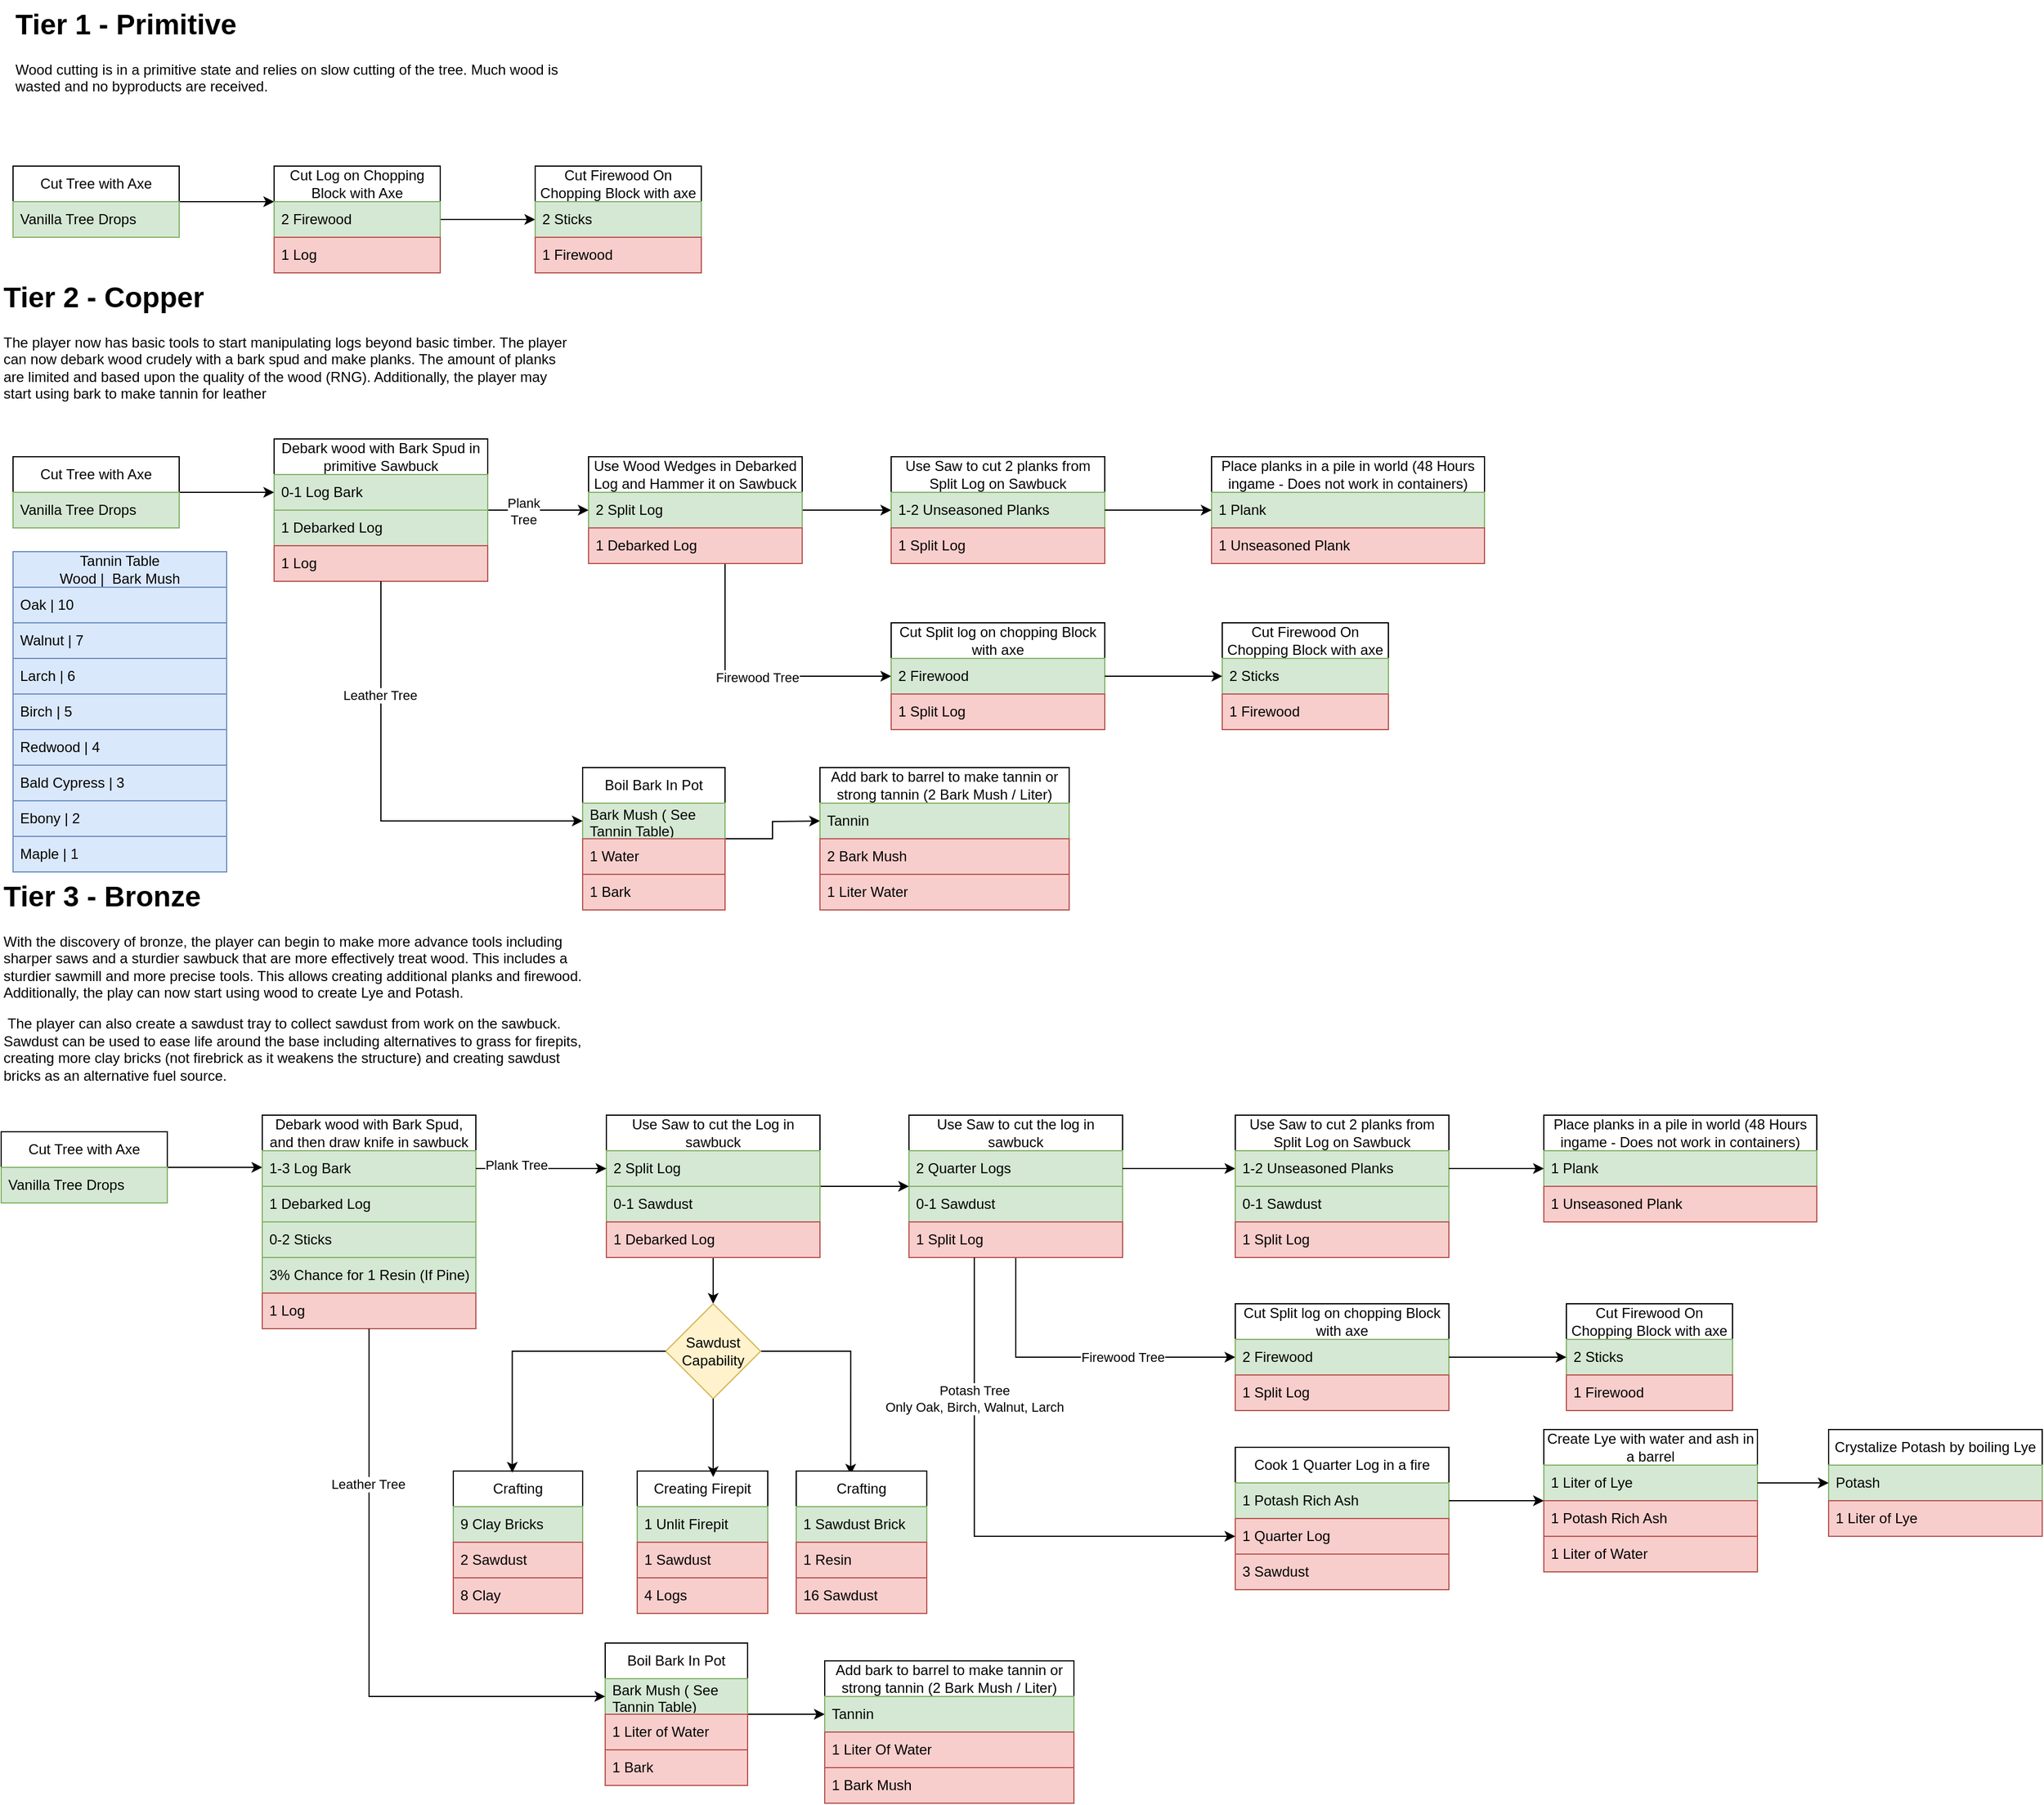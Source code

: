 <mxfile version="26.0.10">
  <diagram id="C5RBs43oDa-KdzZeNtuy" name="Page-1">
    <mxGraphModel dx="2074" dy="1925" grid="1" gridSize="10" guides="1" tooltips="1" connect="1" arrows="1" fold="1" page="1" pageScale="1" pageWidth="1169" pageHeight="827" math="0" shadow="0">
      <root>
        <mxCell id="WIyWlLk6GJQsqaUBKTNV-0" />
        <mxCell id="WIyWlLk6GJQsqaUBKTNV-1" parent="WIyWlLk6GJQsqaUBKTNV-0" />
        <mxCell id="CnZhxhSNQTcuNaKCxrJj-36" value="&lt;h1 style=&quot;margin-top: 0px;&quot;&gt;Tier 1 - Primitive&lt;/h1&gt;&lt;p&gt;Wood cutting is in a primitive state and relies on slow cutting of the tree. Much wood is wasted and no byproducts are received.&amp;nbsp;&lt;/p&gt;" style="text;html=1;whiteSpace=wrap;overflow=hidden;rounded=0;" vertex="1" parent="WIyWlLk6GJQsqaUBKTNV-1">
          <mxGeometry x="10" y="-820" width="480" height="120" as="geometry" />
        </mxCell>
        <mxCell id="CnZhxhSNQTcuNaKCxrJj-50" value="" style="edgeStyle=orthogonalEdgeStyle;rounded=0;orthogonalLoop=1;jettySize=auto;html=1;" edge="1" parent="WIyWlLk6GJQsqaUBKTNV-1" source="CnZhxhSNQTcuNaKCxrJj-43">
          <mxGeometry relative="1" as="geometry">
            <mxPoint x="230" y="-650" as="targetPoint" />
          </mxGeometry>
        </mxCell>
        <mxCell id="CnZhxhSNQTcuNaKCxrJj-43" value="Cut Tree with Axe" style="swimlane;fontStyle=0;childLayout=stackLayout;horizontal=1;startSize=30;horizontalStack=0;resizeParent=1;resizeParentMax=0;resizeLast=0;collapsible=1;marginBottom=0;whiteSpace=wrap;html=1;" vertex="1" parent="WIyWlLk6GJQsqaUBKTNV-1">
          <mxGeometry x="10" y="-680" width="140" height="60" as="geometry" />
        </mxCell>
        <mxCell id="CnZhxhSNQTcuNaKCxrJj-44" value="Vanilla Tree Drops" style="text;strokeColor=#82b366;fillColor=#d5e8d4;align=left;verticalAlign=middle;spacingLeft=4;spacingRight=4;overflow=hidden;points=[[0,0.5],[1,0.5]];portConstraint=eastwest;rotatable=0;whiteSpace=wrap;html=1;" vertex="1" parent="CnZhxhSNQTcuNaKCxrJj-43">
          <mxGeometry y="30" width="140" height="30" as="geometry" />
        </mxCell>
        <mxCell id="CnZhxhSNQTcuNaKCxrJj-61" value="" style="edgeStyle=orthogonalEdgeStyle;rounded=0;orthogonalLoop=1;jettySize=auto;html=1;" edge="1" parent="WIyWlLk6GJQsqaUBKTNV-1" source="CnZhxhSNQTcuNaKCxrJj-53" target="CnZhxhSNQTcuNaKCxrJj-58">
          <mxGeometry relative="1" as="geometry" />
        </mxCell>
        <mxCell id="CnZhxhSNQTcuNaKCxrJj-53" value="Cut Log on Chopping Block with Axe" style="swimlane;fontStyle=0;childLayout=stackLayout;horizontal=1;startSize=30;horizontalStack=0;resizeParent=1;resizeParentMax=0;resizeLast=0;collapsible=1;marginBottom=0;whiteSpace=wrap;html=1;" vertex="1" parent="WIyWlLk6GJQsqaUBKTNV-1">
          <mxGeometry x="230" y="-680" width="140" height="90" as="geometry" />
        </mxCell>
        <mxCell id="CnZhxhSNQTcuNaKCxrJj-54" value="2 Firewood" style="text;strokeColor=#82b366;fillColor=#d5e8d4;align=left;verticalAlign=middle;spacingLeft=4;spacingRight=4;overflow=hidden;points=[[0,0.5],[1,0.5]];portConstraint=eastwest;rotatable=0;whiteSpace=wrap;html=1;" vertex="1" parent="CnZhxhSNQTcuNaKCxrJj-53">
          <mxGeometry y="30" width="140" height="30" as="geometry" />
        </mxCell>
        <mxCell id="CnZhxhSNQTcuNaKCxrJj-55" value="1 Log" style="text;strokeColor=#b85450;fillColor=#f8cecc;align=left;verticalAlign=middle;spacingLeft=4;spacingRight=4;overflow=hidden;points=[[0,0.5],[1,0.5]];portConstraint=eastwest;rotatable=0;whiteSpace=wrap;html=1;" vertex="1" parent="CnZhxhSNQTcuNaKCxrJj-53">
          <mxGeometry y="60" width="140" height="30" as="geometry" />
        </mxCell>
        <mxCell id="CnZhxhSNQTcuNaKCxrJj-58" value="Cut Firewood On Chopping Block with axe" style="swimlane;fontStyle=0;childLayout=stackLayout;horizontal=1;startSize=30;horizontalStack=0;resizeParent=1;resizeParentMax=0;resizeLast=0;collapsible=1;marginBottom=0;whiteSpace=wrap;html=1;" vertex="1" parent="WIyWlLk6GJQsqaUBKTNV-1">
          <mxGeometry x="450" y="-680" width="140" height="90" as="geometry" />
        </mxCell>
        <mxCell id="CnZhxhSNQTcuNaKCxrJj-59" value="2 Sticks" style="text;strokeColor=#82b366;fillColor=#d5e8d4;align=left;verticalAlign=middle;spacingLeft=4;spacingRight=4;overflow=hidden;points=[[0,0.5],[1,0.5]];portConstraint=eastwest;rotatable=0;whiteSpace=wrap;html=1;" vertex="1" parent="CnZhxhSNQTcuNaKCxrJj-58">
          <mxGeometry y="30" width="140" height="30" as="geometry" />
        </mxCell>
        <mxCell id="CnZhxhSNQTcuNaKCxrJj-60" value="1 Firewood" style="text;strokeColor=#b85450;fillColor=#f8cecc;align=left;verticalAlign=middle;spacingLeft=4;spacingRight=4;overflow=hidden;points=[[0,0.5],[1,0.5]];portConstraint=eastwest;rotatable=0;whiteSpace=wrap;html=1;" vertex="1" parent="CnZhxhSNQTcuNaKCxrJj-58">
          <mxGeometry y="60" width="140" height="30" as="geometry" />
        </mxCell>
        <mxCell id="CnZhxhSNQTcuNaKCxrJj-72" value="&lt;h1 style=&quot;margin-top: 0px;&quot;&gt;Tier 2 - Copper&lt;/h1&gt;&lt;p&gt;The player now has basic tools to start manipulating logs beyond basic timber. The player can now debark wood crudely with a bark spud and make planks. The amount of planks are limited and based upon the quality of the wood (RNG). Additionally, the player may start using bark to make tannin for leather&lt;/p&gt;" style="text;html=1;whiteSpace=wrap;overflow=hidden;rounded=0;" vertex="1" parent="WIyWlLk6GJQsqaUBKTNV-1">
          <mxGeometry y="-590" width="480" height="120" as="geometry" />
        </mxCell>
        <mxCell id="CnZhxhSNQTcuNaKCxrJj-79" value="" style="edgeStyle=orthogonalEdgeStyle;rounded=0;orthogonalLoop=1;jettySize=auto;html=1;" edge="1" parent="WIyWlLk6GJQsqaUBKTNV-1" source="CnZhxhSNQTcuNaKCxrJj-80">
          <mxGeometry relative="1" as="geometry">
            <mxPoint x="230" y="-405" as="targetPoint" />
          </mxGeometry>
        </mxCell>
        <mxCell id="CnZhxhSNQTcuNaKCxrJj-80" value="Cut Tree with Axe" style="swimlane;fontStyle=0;childLayout=stackLayout;horizontal=1;startSize=30;horizontalStack=0;resizeParent=1;resizeParentMax=0;resizeLast=0;collapsible=1;marginBottom=0;whiteSpace=wrap;html=1;" vertex="1" parent="WIyWlLk6GJQsqaUBKTNV-1">
          <mxGeometry x="10" y="-435" width="140" height="60" as="geometry" />
        </mxCell>
        <mxCell id="CnZhxhSNQTcuNaKCxrJj-81" value="Vanilla Tree Drops" style="text;strokeColor=#82b366;fillColor=#d5e8d4;align=left;verticalAlign=middle;spacingLeft=4;spacingRight=4;overflow=hidden;points=[[0,0.5],[1,0.5]];portConstraint=eastwest;rotatable=0;whiteSpace=wrap;html=1;" vertex="1" parent="CnZhxhSNQTcuNaKCxrJj-80">
          <mxGeometry y="30" width="140" height="30" as="geometry" />
        </mxCell>
        <mxCell id="CnZhxhSNQTcuNaKCxrJj-100" value="" style="edgeStyle=orthogonalEdgeStyle;rounded=0;orthogonalLoop=1;jettySize=auto;html=1;" edge="1" parent="WIyWlLk6GJQsqaUBKTNV-1" source="CnZhxhSNQTcuNaKCxrJj-89" target="CnZhxhSNQTcuNaKCxrJj-96">
          <mxGeometry relative="1" as="geometry" />
        </mxCell>
        <mxCell id="CnZhxhSNQTcuNaKCxrJj-129" value="Plank&lt;div&gt;Tree&lt;/div&gt;" style="edgeLabel;html=1;align=center;verticalAlign=middle;resizable=0;points=[];" vertex="1" connectable="0" parent="CnZhxhSNQTcuNaKCxrJj-100">
          <mxGeometry x="-0.3" y="-1" relative="1" as="geometry">
            <mxPoint as="offset" />
          </mxGeometry>
        </mxCell>
        <mxCell id="CnZhxhSNQTcuNaKCxrJj-89" value="Debark wood with Bark Spud in primitive Sawbuck" style="swimlane;fontStyle=0;childLayout=stackLayout;horizontal=1;startSize=30;horizontalStack=0;resizeParent=1;resizeParentMax=0;resizeLast=0;collapsible=1;marginBottom=0;whiteSpace=wrap;html=1;" vertex="1" parent="WIyWlLk6GJQsqaUBKTNV-1">
          <mxGeometry x="230" y="-450" width="180" height="120" as="geometry" />
        </mxCell>
        <mxCell id="CnZhxhSNQTcuNaKCxrJj-94" value="0-1 Log Bark" style="text;strokeColor=#82b366;fillColor=#d5e8d4;align=left;verticalAlign=middle;spacingLeft=4;spacingRight=4;overflow=hidden;points=[[0,0.5],[1,0.5]];portConstraint=eastwest;rotatable=0;whiteSpace=wrap;html=1;" vertex="1" parent="CnZhxhSNQTcuNaKCxrJj-89">
          <mxGeometry y="30" width="180" height="30" as="geometry" />
        </mxCell>
        <mxCell id="CnZhxhSNQTcuNaKCxrJj-91" value="1 Debarked Log" style="text;strokeColor=#82b366;fillColor=#d5e8d4;align=left;verticalAlign=middle;spacingLeft=4;spacingRight=4;overflow=hidden;points=[[0,0.5],[1,0.5]];portConstraint=eastwest;rotatable=0;whiteSpace=wrap;html=1;" vertex="1" parent="CnZhxhSNQTcuNaKCxrJj-89">
          <mxGeometry y="60" width="180" height="30" as="geometry" />
        </mxCell>
        <mxCell id="CnZhxhSNQTcuNaKCxrJj-92" value="1 Log" style="text;strokeColor=#b85450;fillColor=#f8cecc;align=left;verticalAlign=middle;spacingLeft=4;spacingRight=4;overflow=hidden;points=[[0,0.5],[1,0.5]];portConstraint=eastwest;rotatable=0;whiteSpace=wrap;html=1;" vertex="1" parent="CnZhxhSNQTcuNaKCxrJj-89">
          <mxGeometry y="90" width="180" height="30" as="geometry" />
        </mxCell>
        <mxCell id="CnZhxhSNQTcuNaKCxrJj-141" value="" style="edgeStyle=orthogonalEdgeStyle;rounded=0;orthogonalLoop=1;jettySize=auto;html=1;" edge="1" parent="WIyWlLk6GJQsqaUBKTNV-1" source="CnZhxhSNQTcuNaKCxrJj-96" target="CnZhxhSNQTcuNaKCxrJj-138">
          <mxGeometry relative="1" as="geometry" />
        </mxCell>
        <mxCell id="CnZhxhSNQTcuNaKCxrJj-148" value="" style="edgeStyle=orthogonalEdgeStyle;rounded=0;orthogonalLoop=1;jettySize=auto;html=1;" edge="1" parent="WIyWlLk6GJQsqaUBKTNV-1" source="CnZhxhSNQTcuNaKCxrJj-96" target="CnZhxhSNQTcuNaKCxrJj-145">
          <mxGeometry relative="1" as="geometry">
            <Array as="points">
              <mxPoint x="610" y="-250" />
            </Array>
          </mxGeometry>
        </mxCell>
        <mxCell id="CnZhxhSNQTcuNaKCxrJj-220" value="Firewood Tree" style="edgeLabel;html=1;align=center;verticalAlign=middle;resizable=0;points=[];" vertex="1" connectable="0" parent="CnZhxhSNQTcuNaKCxrJj-148">
          <mxGeometry x="0.038" y="-1" relative="1" as="geometry">
            <mxPoint as="offset" />
          </mxGeometry>
        </mxCell>
        <mxCell id="CnZhxhSNQTcuNaKCxrJj-96" value="Use Wood Wedges in Debarked Log and Hammer it on Sawbuck" style="swimlane;fontStyle=0;childLayout=stackLayout;horizontal=1;startSize=30;horizontalStack=0;resizeParent=1;resizeParentMax=0;resizeLast=0;collapsible=1;marginBottom=0;whiteSpace=wrap;html=1;" vertex="1" parent="WIyWlLk6GJQsqaUBKTNV-1">
          <mxGeometry x="495" y="-435" width="180" height="90" as="geometry" />
        </mxCell>
        <mxCell id="CnZhxhSNQTcuNaKCxrJj-97" value="2 Split Log" style="text;strokeColor=#82b366;fillColor=#d5e8d4;align=left;verticalAlign=middle;spacingLeft=4;spacingRight=4;overflow=hidden;points=[[0,0.5],[1,0.5]];portConstraint=eastwest;rotatable=0;whiteSpace=wrap;html=1;" vertex="1" parent="CnZhxhSNQTcuNaKCxrJj-96">
          <mxGeometry y="30" width="180" height="30" as="geometry" />
        </mxCell>
        <mxCell id="CnZhxhSNQTcuNaKCxrJj-99" value="1 Debarked Log" style="text;strokeColor=#b85450;fillColor=#f8cecc;align=left;verticalAlign=middle;spacingLeft=4;spacingRight=4;overflow=hidden;points=[[0,0.5],[1,0.5]];portConstraint=eastwest;rotatable=0;whiteSpace=wrap;html=1;" vertex="1" parent="CnZhxhSNQTcuNaKCxrJj-96">
          <mxGeometry y="60" width="180" height="30" as="geometry" />
        </mxCell>
        <mxCell id="CnZhxhSNQTcuNaKCxrJj-124" value="" style="edgeStyle=orthogonalEdgeStyle;rounded=0;orthogonalLoop=1;jettySize=auto;html=1;" edge="1" parent="WIyWlLk6GJQsqaUBKTNV-1" source="CnZhxhSNQTcuNaKCxrJj-101">
          <mxGeometry relative="1" as="geometry">
            <mxPoint x="690" y="-128" as="targetPoint" />
          </mxGeometry>
        </mxCell>
        <mxCell id="CnZhxhSNQTcuNaKCxrJj-101" value="Boil Bark In Pot" style="swimlane;fontStyle=0;childLayout=stackLayout;horizontal=1;startSize=30;horizontalStack=0;resizeParent=1;resizeParentMax=0;resizeLast=0;collapsible=1;marginBottom=0;whiteSpace=wrap;html=1;" vertex="1" parent="WIyWlLk6GJQsqaUBKTNV-1">
          <mxGeometry x="490" y="-173" width="120" height="120" as="geometry" />
        </mxCell>
        <mxCell id="CnZhxhSNQTcuNaKCxrJj-102" value="Bark Mush ( See Tannin Table)" style="text;strokeColor=#82b366;fillColor=#d5e8d4;align=left;verticalAlign=middle;spacingLeft=4;spacingRight=4;overflow=hidden;points=[[0,0.5],[1,0.5]];portConstraint=eastwest;rotatable=0;whiteSpace=wrap;html=1;" vertex="1" parent="CnZhxhSNQTcuNaKCxrJj-101">
          <mxGeometry y="30" width="120" height="30" as="geometry" />
        </mxCell>
        <mxCell id="CnZhxhSNQTcuNaKCxrJj-283" value="1 Water" style="text;strokeColor=#b85450;fillColor=#f8cecc;align=left;verticalAlign=middle;spacingLeft=4;spacingRight=4;overflow=hidden;points=[[0,0.5],[1,0.5]];portConstraint=eastwest;rotatable=0;whiteSpace=wrap;html=1;" vertex="1" parent="CnZhxhSNQTcuNaKCxrJj-101">
          <mxGeometry y="60" width="120" height="30" as="geometry" />
        </mxCell>
        <mxCell id="CnZhxhSNQTcuNaKCxrJj-104" value="1 Bark" style="text;strokeColor=#b85450;fillColor=#f8cecc;align=left;verticalAlign=middle;spacingLeft=4;spacingRight=4;overflow=hidden;points=[[0,0.5],[1,0.5]];portConstraint=eastwest;rotatable=0;whiteSpace=wrap;html=1;" vertex="1" parent="CnZhxhSNQTcuNaKCxrJj-101">
          <mxGeometry y="90" width="120" height="30" as="geometry" />
        </mxCell>
        <mxCell id="CnZhxhSNQTcuNaKCxrJj-110" value="Tannin Table&lt;div&gt;Wood |&amp;nbsp; Bark Mush&lt;/div&gt;" style="swimlane;fontStyle=0;childLayout=stackLayout;horizontal=1;startSize=30;horizontalStack=0;resizeParent=1;resizeParentMax=0;resizeLast=0;collapsible=1;marginBottom=0;whiteSpace=wrap;html=1;fillColor=#dae8fc;strokeColor=#6c8ebf;" vertex="1" parent="WIyWlLk6GJQsqaUBKTNV-1">
          <mxGeometry x="10" y="-355" width="180" height="270" as="geometry" />
        </mxCell>
        <mxCell id="CnZhxhSNQTcuNaKCxrJj-112" value="Oak | 10" style="text;strokeColor=#6c8ebf;fillColor=#dae8fc;align=left;verticalAlign=middle;spacingLeft=4;spacingRight=4;overflow=hidden;points=[[0,0.5],[1,0.5]];portConstraint=eastwest;rotatable=0;whiteSpace=wrap;html=1;" vertex="1" parent="CnZhxhSNQTcuNaKCxrJj-110">
          <mxGeometry y="30" width="180" height="30" as="geometry" />
        </mxCell>
        <mxCell id="CnZhxhSNQTcuNaKCxrJj-114" value="Walnut | 7" style="text;strokeColor=#6c8ebf;fillColor=#dae8fc;align=left;verticalAlign=middle;spacingLeft=4;spacingRight=4;overflow=hidden;points=[[0,0.5],[1,0.5]];portConstraint=eastwest;rotatable=0;whiteSpace=wrap;html=1;" vertex="1" parent="CnZhxhSNQTcuNaKCxrJj-110">
          <mxGeometry y="60" width="180" height="30" as="geometry" />
        </mxCell>
        <mxCell id="CnZhxhSNQTcuNaKCxrJj-121" value="Larch | 6" style="text;strokeColor=#6c8ebf;fillColor=#dae8fc;align=left;verticalAlign=middle;spacingLeft=4;spacingRight=4;overflow=hidden;points=[[0,0.5],[1,0.5]];portConstraint=eastwest;rotatable=0;whiteSpace=wrap;html=1;" vertex="1" parent="CnZhxhSNQTcuNaKCxrJj-110">
          <mxGeometry y="90" width="180" height="30" as="geometry" />
        </mxCell>
        <mxCell id="CnZhxhSNQTcuNaKCxrJj-120" value="Birch | 5" style="text;strokeColor=#6c8ebf;fillColor=#dae8fc;align=left;verticalAlign=middle;spacingLeft=4;spacingRight=4;overflow=hidden;points=[[0,0.5],[1,0.5]];portConstraint=eastwest;rotatable=0;whiteSpace=wrap;html=1;" vertex="1" parent="CnZhxhSNQTcuNaKCxrJj-110">
          <mxGeometry y="120" width="180" height="30" as="geometry" />
        </mxCell>
        <mxCell id="CnZhxhSNQTcuNaKCxrJj-119" value="Redwood | 4" style="text;strokeColor=#6c8ebf;fillColor=#dae8fc;align=left;verticalAlign=middle;spacingLeft=4;spacingRight=4;overflow=hidden;points=[[0,0.5],[1,0.5]];portConstraint=eastwest;rotatable=0;whiteSpace=wrap;html=1;" vertex="1" parent="CnZhxhSNQTcuNaKCxrJj-110">
          <mxGeometry y="150" width="180" height="30" as="geometry" />
        </mxCell>
        <mxCell id="CnZhxhSNQTcuNaKCxrJj-118" value="Bald Cypress | 3" style="text;strokeColor=#6c8ebf;fillColor=#dae8fc;align=left;verticalAlign=middle;spacingLeft=4;spacingRight=4;overflow=hidden;points=[[0,0.5],[1,0.5]];portConstraint=eastwest;rotatable=0;whiteSpace=wrap;html=1;" vertex="1" parent="CnZhxhSNQTcuNaKCxrJj-110">
          <mxGeometry y="180" width="180" height="30" as="geometry" />
        </mxCell>
        <mxCell id="CnZhxhSNQTcuNaKCxrJj-117" value="Ebony | 2" style="text;strokeColor=#6c8ebf;fillColor=#dae8fc;align=left;verticalAlign=middle;spacingLeft=4;spacingRight=4;overflow=hidden;points=[[0,0.5],[1,0.5]];portConstraint=eastwest;rotatable=0;whiteSpace=wrap;html=1;" vertex="1" parent="CnZhxhSNQTcuNaKCxrJj-110">
          <mxGeometry y="210" width="180" height="30" as="geometry" />
        </mxCell>
        <mxCell id="CnZhxhSNQTcuNaKCxrJj-116" value="Maple | 1" style="text;strokeColor=#6c8ebf;fillColor=#dae8fc;align=left;verticalAlign=middle;spacingLeft=4;spacingRight=4;overflow=hidden;points=[[0,0.5],[1,0.5]];portConstraint=eastwest;rotatable=0;whiteSpace=wrap;html=1;" vertex="1" parent="CnZhxhSNQTcuNaKCxrJj-110">
          <mxGeometry y="240" width="180" height="30" as="geometry" />
        </mxCell>
        <mxCell id="CnZhxhSNQTcuNaKCxrJj-122" value="" style="endArrow=classic;html=1;rounded=0;exitX=0.5;exitY=1;exitDx=0;exitDy=0;entryX=0;entryY=0.5;entryDx=0;entryDy=0;" edge="1" parent="WIyWlLk6GJQsqaUBKTNV-1" source="CnZhxhSNQTcuNaKCxrJj-89" target="CnZhxhSNQTcuNaKCxrJj-102">
          <mxGeometry width="50" height="50" relative="1" as="geometry">
            <mxPoint x="310" y="-185" as="sourcePoint" />
            <mxPoint x="360" y="-235" as="targetPoint" />
            <Array as="points">
              <mxPoint x="320" y="-128" />
            </Array>
          </mxGeometry>
        </mxCell>
        <mxCell id="CnZhxhSNQTcuNaKCxrJj-128" value="Leather Tree" style="edgeLabel;html=1;align=center;verticalAlign=middle;resizable=0;points=[];" vertex="1" connectable="0" parent="CnZhxhSNQTcuNaKCxrJj-122">
          <mxGeometry x="-0.486" y="-1" relative="1" as="geometry">
            <mxPoint as="offset" />
          </mxGeometry>
        </mxCell>
        <mxCell id="CnZhxhSNQTcuNaKCxrJj-125" value="Add bark to barrel to make tannin or strong tannin (2 Bark Mush / Liter)" style="swimlane;fontStyle=0;childLayout=stackLayout;horizontal=1;startSize=30;horizontalStack=0;resizeParent=1;resizeParentMax=0;resizeLast=0;collapsible=1;marginBottom=0;whiteSpace=wrap;html=1;" vertex="1" parent="WIyWlLk6GJQsqaUBKTNV-1">
          <mxGeometry x="690" y="-173" width="210" height="120" as="geometry" />
        </mxCell>
        <mxCell id="CnZhxhSNQTcuNaKCxrJj-126" value="Tannin" style="text;strokeColor=#82b366;fillColor=#d5e8d4;align=left;verticalAlign=middle;spacingLeft=4;spacingRight=4;overflow=hidden;points=[[0,0.5],[1,0.5]];portConstraint=eastwest;rotatable=0;whiteSpace=wrap;html=1;" vertex="1" parent="CnZhxhSNQTcuNaKCxrJj-125">
          <mxGeometry y="30" width="210" height="30" as="geometry" />
        </mxCell>
        <mxCell id="CnZhxhSNQTcuNaKCxrJj-127" value="2 Bark Mush" style="text;strokeColor=#b85450;fillColor=#f8cecc;align=left;verticalAlign=middle;spacingLeft=4;spacingRight=4;overflow=hidden;points=[[0,0.5],[1,0.5]];portConstraint=eastwest;rotatable=0;whiteSpace=wrap;html=1;" vertex="1" parent="CnZhxhSNQTcuNaKCxrJj-125">
          <mxGeometry y="60" width="210" height="30" as="geometry" />
        </mxCell>
        <mxCell id="CnZhxhSNQTcuNaKCxrJj-282" value="1 Liter Water" style="text;strokeColor=#b85450;fillColor=#f8cecc;align=left;verticalAlign=middle;spacingLeft=4;spacingRight=4;overflow=hidden;points=[[0,0.5],[1,0.5]];portConstraint=eastwest;rotatable=0;whiteSpace=wrap;html=1;" vertex="1" parent="CnZhxhSNQTcuNaKCxrJj-125">
          <mxGeometry y="90" width="210" height="30" as="geometry" />
        </mxCell>
        <mxCell id="CnZhxhSNQTcuNaKCxrJj-138" value="Use Saw to cut 2 planks from Split Log on Sawbuck" style="swimlane;fontStyle=0;childLayout=stackLayout;horizontal=1;startSize=30;horizontalStack=0;resizeParent=1;resizeParentMax=0;resizeLast=0;collapsible=1;marginBottom=0;whiteSpace=wrap;html=1;" vertex="1" parent="WIyWlLk6GJQsqaUBKTNV-1">
          <mxGeometry x="750" y="-435" width="180" height="90" as="geometry" />
        </mxCell>
        <mxCell id="CnZhxhSNQTcuNaKCxrJj-139" value="&lt;div&gt;&lt;span style=&quot;background-color: transparent; color: light-dark(rgb(0, 0, 0), rgb(255, 255, 255));&quot;&gt;1-2 Unseasoned Planks&lt;/span&gt;&lt;/div&gt;" style="text;strokeColor=#82b366;fillColor=#d5e8d4;align=left;verticalAlign=middle;spacingLeft=4;spacingRight=4;overflow=hidden;points=[[0,0.5],[1,0.5]];portConstraint=eastwest;rotatable=0;whiteSpace=wrap;html=1;" vertex="1" parent="CnZhxhSNQTcuNaKCxrJj-138">
          <mxGeometry y="30" width="180" height="30" as="geometry" />
        </mxCell>
        <mxCell id="CnZhxhSNQTcuNaKCxrJj-140" value="1 Split Log" style="text;strokeColor=#b85450;fillColor=#f8cecc;align=left;verticalAlign=middle;spacingLeft=4;spacingRight=4;overflow=hidden;points=[[0,0.5],[1,0.5]];portConstraint=eastwest;rotatable=0;whiteSpace=wrap;html=1;" vertex="1" parent="CnZhxhSNQTcuNaKCxrJj-138">
          <mxGeometry y="60" width="180" height="30" as="geometry" />
        </mxCell>
        <mxCell id="CnZhxhSNQTcuNaKCxrJj-145" value="Cut Split log on chopping Block with axe" style="swimlane;fontStyle=0;childLayout=stackLayout;horizontal=1;startSize=30;horizontalStack=0;resizeParent=1;resizeParentMax=0;resizeLast=0;collapsible=1;marginBottom=0;whiteSpace=wrap;html=1;" vertex="1" parent="WIyWlLk6GJQsqaUBKTNV-1">
          <mxGeometry x="750" y="-295" width="180" height="90" as="geometry" />
        </mxCell>
        <mxCell id="CnZhxhSNQTcuNaKCxrJj-146" value="2 Firewood" style="text;strokeColor=#82b366;fillColor=#d5e8d4;align=left;verticalAlign=middle;spacingLeft=4;spacingRight=4;overflow=hidden;points=[[0,0.5],[1,0.5]];portConstraint=eastwest;rotatable=0;whiteSpace=wrap;html=1;" vertex="1" parent="CnZhxhSNQTcuNaKCxrJj-145">
          <mxGeometry y="30" width="180" height="30" as="geometry" />
        </mxCell>
        <mxCell id="CnZhxhSNQTcuNaKCxrJj-147" value="1 Split Log" style="text;strokeColor=#b85450;fillColor=#f8cecc;align=left;verticalAlign=middle;spacingLeft=4;spacingRight=4;overflow=hidden;points=[[0,0.5],[1,0.5]];portConstraint=eastwest;rotatable=0;whiteSpace=wrap;html=1;" vertex="1" parent="CnZhxhSNQTcuNaKCxrJj-145">
          <mxGeometry y="60" width="180" height="30" as="geometry" />
        </mxCell>
        <mxCell id="CnZhxhSNQTcuNaKCxrJj-149" value="&lt;h1 style=&quot;margin-top: 0px;&quot;&gt;Tier 3 - Bronze&lt;/h1&gt;&lt;p&gt;With the discovery of bronze, the player can begin to make more advance tools including sharper saws and a sturdier sawbuck that are more effectively treat wood. This includes a sturdier sawmill and more precise tools. This allows creating additional planks and firewood. Additionally, the play can now start using wood to create Lye and Potash.&lt;/p&gt;&lt;p&gt;&amp;nbsp;The player can also create a sawdust tray to collect sawdust from work on the sawbuck. Sawdust can be used to ease life around the base including alternatives to grass for firepits, creating more clay bricks (not firebrick as it weakens the structure) and creating sawdust bricks as an alternative fuel source.&amp;nbsp;&lt;/p&gt;" style="text;html=1;whiteSpace=wrap;overflow=hidden;rounded=0;" vertex="1" parent="WIyWlLk6GJQsqaUBKTNV-1">
          <mxGeometry y="-85" width="500" height="185" as="geometry" />
        </mxCell>
        <mxCell id="CnZhxhSNQTcuNaKCxrJj-150" value="Place planks in a pile in world (48 Hours ingame - Does not work in containers)" style="swimlane;fontStyle=0;childLayout=stackLayout;horizontal=1;startSize=30;horizontalStack=0;resizeParent=1;resizeParentMax=0;resizeLast=0;collapsible=1;marginBottom=0;whiteSpace=wrap;html=1;" vertex="1" parent="WIyWlLk6GJQsqaUBKTNV-1">
          <mxGeometry x="1020" y="-435" width="230" height="90" as="geometry" />
        </mxCell>
        <mxCell id="CnZhxhSNQTcuNaKCxrJj-151" value="1 Plank" style="text;strokeColor=#82b366;fillColor=#d5e8d4;align=left;verticalAlign=middle;spacingLeft=4;spacingRight=4;overflow=hidden;points=[[0,0.5],[1,0.5]];portConstraint=eastwest;rotatable=0;whiteSpace=wrap;html=1;" vertex="1" parent="CnZhxhSNQTcuNaKCxrJj-150">
          <mxGeometry y="30" width="230" height="30" as="geometry" />
        </mxCell>
        <mxCell id="CnZhxhSNQTcuNaKCxrJj-152" value="1 Unseasoned Plank" style="text;strokeColor=#b85450;fillColor=#f8cecc;align=left;verticalAlign=middle;spacingLeft=4;spacingRight=4;overflow=hidden;points=[[0,0.5],[1,0.5]];portConstraint=eastwest;rotatable=0;whiteSpace=wrap;html=1;" vertex="1" parent="CnZhxhSNQTcuNaKCxrJj-150">
          <mxGeometry y="60" width="230" height="30" as="geometry" />
        </mxCell>
        <mxCell id="CnZhxhSNQTcuNaKCxrJj-154" value="" style="edgeStyle=orthogonalEdgeStyle;rounded=0;orthogonalLoop=1;jettySize=auto;html=1;entryX=0;entryY=0.5;entryDx=0;entryDy=0;" edge="1" parent="WIyWlLk6GJQsqaUBKTNV-1" source="CnZhxhSNQTcuNaKCxrJj-139" target="CnZhxhSNQTcuNaKCxrJj-151">
          <mxGeometry relative="1" as="geometry" />
        </mxCell>
        <mxCell id="CnZhxhSNQTcuNaKCxrJj-156" value="" style="edgeStyle=orthogonalEdgeStyle;rounded=0;orthogonalLoop=1;jettySize=auto;html=1;" edge="1" parent="WIyWlLk6GJQsqaUBKTNV-1" source="CnZhxhSNQTcuNaKCxrJj-157">
          <mxGeometry relative="1" as="geometry">
            <mxPoint x="220" y="164" as="targetPoint" />
          </mxGeometry>
        </mxCell>
        <mxCell id="CnZhxhSNQTcuNaKCxrJj-157" value="Cut Tree with Axe" style="swimlane;fontStyle=0;childLayout=stackLayout;horizontal=1;startSize=30;horizontalStack=0;resizeParent=1;resizeParentMax=0;resizeLast=0;collapsible=1;marginBottom=0;whiteSpace=wrap;html=1;" vertex="1" parent="WIyWlLk6GJQsqaUBKTNV-1">
          <mxGeometry y="134" width="140" height="60" as="geometry" />
        </mxCell>
        <mxCell id="CnZhxhSNQTcuNaKCxrJj-158" value="Vanilla Tree Drops" style="text;strokeColor=#82b366;fillColor=#d5e8d4;align=left;verticalAlign=middle;spacingLeft=4;spacingRight=4;overflow=hidden;points=[[0,0.5],[1,0.5]];portConstraint=eastwest;rotatable=0;whiteSpace=wrap;html=1;" vertex="1" parent="CnZhxhSNQTcuNaKCxrJj-157">
          <mxGeometry y="30" width="140" height="30" as="geometry" />
        </mxCell>
        <mxCell id="CnZhxhSNQTcuNaKCxrJj-161" value="Debark wood with Bark Spud, and then draw knife in sawbuck" style="swimlane;fontStyle=0;childLayout=stackLayout;horizontal=1;startSize=30;horizontalStack=0;resizeParent=1;resizeParentMax=0;resizeLast=0;collapsible=1;marginBottom=0;whiteSpace=wrap;html=1;" vertex="1" parent="WIyWlLk6GJQsqaUBKTNV-1">
          <mxGeometry x="220" y="120" width="180" height="180" as="geometry" />
        </mxCell>
        <mxCell id="CnZhxhSNQTcuNaKCxrJj-162" value="1-3 Log Bark" style="text;strokeColor=#82b366;fillColor=#d5e8d4;align=left;verticalAlign=middle;spacingLeft=4;spacingRight=4;overflow=hidden;points=[[0,0.5],[1,0.5]];portConstraint=eastwest;rotatable=0;whiteSpace=wrap;html=1;" vertex="1" parent="CnZhxhSNQTcuNaKCxrJj-161">
          <mxGeometry y="30" width="180" height="30" as="geometry" />
        </mxCell>
        <mxCell id="CnZhxhSNQTcuNaKCxrJj-163" value="1 Debarked Log" style="text;strokeColor=#82b366;fillColor=#d5e8d4;align=left;verticalAlign=middle;spacingLeft=4;spacingRight=4;overflow=hidden;points=[[0,0.5],[1,0.5]];portConstraint=eastwest;rotatable=0;whiteSpace=wrap;html=1;" vertex="1" parent="CnZhxhSNQTcuNaKCxrJj-161">
          <mxGeometry y="60" width="180" height="30" as="geometry" />
        </mxCell>
        <mxCell id="CnZhxhSNQTcuNaKCxrJj-205" value="0-2 Sticks" style="text;strokeColor=#82b366;fillColor=#d5e8d4;align=left;verticalAlign=middle;spacingLeft=4;spacingRight=4;overflow=hidden;points=[[0,0.5],[1,0.5]];portConstraint=eastwest;rotatable=0;whiteSpace=wrap;html=1;" vertex="1" parent="CnZhxhSNQTcuNaKCxrJj-161">
          <mxGeometry y="90" width="180" height="30" as="geometry" />
        </mxCell>
        <mxCell id="CnZhxhSNQTcuNaKCxrJj-206" value="3% Chance for 1 Resin (If Pine)" style="text;strokeColor=#82b366;fillColor=#d5e8d4;align=left;verticalAlign=middle;spacingLeft=4;spacingRight=4;overflow=hidden;points=[[0,0.5],[1,0.5]];portConstraint=eastwest;rotatable=0;whiteSpace=wrap;html=1;" vertex="1" parent="CnZhxhSNQTcuNaKCxrJj-161">
          <mxGeometry y="120" width="180" height="30" as="geometry" />
        </mxCell>
        <mxCell id="CnZhxhSNQTcuNaKCxrJj-164" value="1 Log" style="text;strokeColor=#b85450;fillColor=#f8cecc;align=left;verticalAlign=middle;spacingLeft=4;spacingRight=4;overflow=hidden;points=[[0,0.5],[1,0.5]];portConstraint=eastwest;rotatable=0;whiteSpace=wrap;html=1;" vertex="1" parent="CnZhxhSNQTcuNaKCxrJj-161">
          <mxGeometry y="150" width="180" height="30" as="geometry" />
        </mxCell>
        <mxCell id="CnZhxhSNQTcuNaKCxrJj-165" value="" style="edgeStyle=orthogonalEdgeStyle;rounded=0;orthogonalLoop=1;jettySize=auto;html=1;" edge="1" parent="WIyWlLk6GJQsqaUBKTNV-1" source="CnZhxhSNQTcuNaKCxrJj-167" target="CnZhxhSNQTcuNaKCxrJj-188">
          <mxGeometry relative="1" as="geometry" />
        </mxCell>
        <mxCell id="CnZhxhSNQTcuNaKCxrJj-245" value="" style="edgeStyle=orthogonalEdgeStyle;rounded=0;orthogonalLoop=1;jettySize=auto;html=1;" edge="1" parent="WIyWlLk6GJQsqaUBKTNV-1" source="CnZhxhSNQTcuNaKCxrJj-167" target="CnZhxhSNQTcuNaKCxrJj-244">
          <mxGeometry relative="1" as="geometry" />
        </mxCell>
        <mxCell id="CnZhxhSNQTcuNaKCxrJj-167" value="Use Saw to cut the Log in sawbuck" style="swimlane;fontStyle=0;childLayout=stackLayout;horizontal=1;startSize=30;horizontalStack=0;resizeParent=1;resizeParentMax=0;resizeLast=0;collapsible=1;marginBottom=0;whiteSpace=wrap;html=1;" vertex="1" parent="WIyWlLk6GJQsqaUBKTNV-1">
          <mxGeometry x="510" y="120" width="180" height="120" as="geometry" />
        </mxCell>
        <mxCell id="CnZhxhSNQTcuNaKCxrJj-168" value="2 Split Log" style="text;strokeColor=#82b366;fillColor=#d5e8d4;align=left;verticalAlign=middle;spacingLeft=4;spacingRight=4;overflow=hidden;points=[[0,0.5],[1,0.5]];portConstraint=eastwest;rotatable=0;whiteSpace=wrap;html=1;" vertex="1" parent="CnZhxhSNQTcuNaKCxrJj-167">
          <mxGeometry y="30" width="180" height="30" as="geometry" />
        </mxCell>
        <mxCell id="CnZhxhSNQTcuNaKCxrJj-218" value="0-1 Sawdust" style="text;strokeColor=#82b366;fillColor=#d5e8d4;align=left;verticalAlign=middle;spacingLeft=4;spacingRight=4;overflow=hidden;points=[[0,0.5],[1,0.5]];portConstraint=eastwest;rotatable=0;whiteSpace=wrap;html=1;" vertex="1" parent="CnZhxhSNQTcuNaKCxrJj-167">
          <mxGeometry y="60" width="180" height="30" as="geometry" />
        </mxCell>
        <mxCell id="CnZhxhSNQTcuNaKCxrJj-169" value="1 Debarked Log" style="text;strokeColor=#b85450;fillColor=#f8cecc;align=left;verticalAlign=middle;spacingLeft=4;spacingRight=4;overflow=hidden;points=[[0,0.5],[1,0.5]];portConstraint=eastwest;rotatable=0;whiteSpace=wrap;html=1;" vertex="1" parent="CnZhxhSNQTcuNaKCxrJj-167">
          <mxGeometry y="90" width="180" height="30" as="geometry" />
        </mxCell>
        <mxCell id="CnZhxhSNQTcuNaKCxrJj-170" value="" style="edgeStyle=orthogonalEdgeStyle;rounded=0;orthogonalLoop=1;jettySize=auto;html=1;entryX=0;entryY=0.5;entryDx=0;entryDy=0;" edge="1" parent="WIyWlLk6GJQsqaUBKTNV-1" source="CnZhxhSNQTcuNaKCxrJj-171" target="CnZhxhSNQTcuNaKCxrJj-186">
          <mxGeometry relative="1" as="geometry">
            <mxPoint x="684" y="535" as="targetPoint" />
          </mxGeometry>
        </mxCell>
        <mxCell id="CnZhxhSNQTcuNaKCxrJj-171" value="Boil Bark In Pot" style="swimlane;fontStyle=0;childLayout=stackLayout;horizontal=1;startSize=30;horizontalStack=0;resizeParent=1;resizeParentMax=0;resizeLast=0;collapsible=1;marginBottom=0;whiteSpace=wrap;html=1;" vertex="1" parent="WIyWlLk6GJQsqaUBKTNV-1">
          <mxGeometry x="509" y="565" width="120" height="120" as="geometry" />
        </mxCell>
        <mxCell id="CnZhxhSNQTcuNaKCxrJj-172" value="Bark Mush ( See Tannin Table)" style="text;strokeColor=#82b366;fillColor=#d5e8d4;align=left;verticalAlign=middle;spacingLeft=4;spacingRight=4;overflow=hidden;points=[[0,0.5],[1,0.5]];portConstraint=eastwest;rotatable=0;whiteSpace=wrap;html=1;" vertex="1" parent="CnZhxhSNQTcuNaKCxrJj-171">
          <mxGeometry y="30" width="120" height="30" as="geometry" />
        </mxCell>
        <mxCell id="CnZhxhSNQTcuNaKCxrJj-284" value="1 Liter of Water" style="text;strokeColor=#b85450;fillColor=#f8cecc;align=left;verticalAlign=middle;spacingLeft=4;spacingRight=4;overflow=hidden;points=[[0,0.5],[1,0.5]];portConstraint=eastwest;rotatable=0;whiteSpace=wrap;html=1;" vertex="1" parent="CnZhxhSNQTcuNaKCxrJj-171">
          <mxGeometry y="60" width="120" height="30" as="geometry" />
        </mxCell>
        <mxCell id="CnZhxhSNQTcuNaKCxrJj-173" value="1 Bark" style="text;strokeColor=#b85450;fillColor=#f8cecc;align=left;verticalAlign=middle;spacingLeft=4;spacingRight=4;overflow=hidden;points=[[0,0.5],[1,0.5]];portConstraint=eastwest;rotatable=0;whiteSpace=wrap;html=1;" vertex="1" parent="CnZhxhSNQTcuNaKCxrJj-171">
          <mxGeometry y="90" width="120" height="30" as="geometry" />
        </mxCell>
        <mxCell id="CnZhxhSNQTcuNaKCxrJj-183" value="" style="endArrow=classic;html=1;rounded=0;exitX=0.5;exitY=1;exitDx=0;exitDy=0;entryX=0;entryY=0.5;entryDx=0;entryDy=0;" edge="1" parent="WIyWlLk6GJQsqaUBKTNV-1" source="CnZhxhSNQTcuNaKCxrJj-161" target="CnZhxhSNQTcuNaKCxrJj-172">
          <mxGeometry width="50" height="50" relative="1" as="geometry">
            <mxPoint x="300" y="384" as="sourcePoint" />
            <mxPoint x="350" y="334" as="targetPoint" />
            <Array as="points">
              <mxPoint x="310" y="610" />
            </Array>
          </mxGeometry>
        </mxCell>
        <mxCell id="CnZhxhSNQTcuNaKCxrJj-184" value="Leather Tree" style="edgeLabel;html=1;align=center;verticalAlign=middle;resizable=0;points=[];" vertex="1" connectable="0" parent="CnZhxhSNQTcuNaKCxrJj-183">
          <mxGeometry x="-0.486" y="-1" relative="1" as="geometry">
            <mxPoint as="offset" />
          </mxGeometry>
        </mxCell>
        <mxCell id="CnZhxhSNQTcuNaKCxrJj-185" value="Add bark to barrel to make tannin or strong tannin (2 Bark Mush / Liter)" style="swimlane;fontStyle=0;childLayout=stackLayout;horizontal=1;startSize=30;horizontalStack=0;resizeParent=1;resizeParentMax=0;resizeLast=0;collapsible=1;marginBottom=0;whiteSpace=wrap;html=1;" vertex="1" parent="WIyWlLk6GJQsqaUBKTNV-1">
          <mxGeometry x="694" y="580" width="210" height="120" as="geometry" />
        </mxCell>
        <mxCell id="CnZhxhSNQTcuNaKCxrJj-186" value="Tannin" style="text;strokeColor=#82b366;fillColor=#d5e8d4;align=left;verticalAlign=middle;spacingLeft=4;spacingRight=4;overflow=hidden;points=[[0,0.5],[1,0.5]];portConstraint=eastwest;rotatable=0;whiteSpace=wrap;html=1;" vertex="1" parent="CnZhxhSNQTcuNaKCxrJj-185">
          <mxGeometry y="30" width="210" height="30" as="geometry" />
        </mxCell>
        <mxCell id="CnZhxhSNQTcuNaKCxrJj-285" value="1 Liter Of Water" style="text;strokeColor=#b85450;fillColor=#f8cecc;align=left;verticalAlign=middle;spacingLeft=4;spacingRight=4;overflow=hidden;points=[[0,0.5],[1,0.5]];portConstraint=eastwest;rotatable=0;whiteSpace=wrap;html=1;" vertex="1" parent="CnZhxhSNQTcuNaKCxrJj-185">
          <mxGeometry y="60" width="210" height="30" as="geometry" />
        </mxCell>
        <mxCell id="CnZhxhSNQTcuNaKCxrJj-187" value="1 Bark Mush" style="text;strokeColor=#b85450;fillColor=#f8cecc;align=left;verticalAlign=middle;spacingLeft=4;spacingRight=4;overflow=hidden;points=[[0,0.5],[1,0.5]];portConstraint=eastwest;rotatable=0;whiteSpace=wrap;html=1;" vertex="1" parent="CnZhxhSNQTcuNaKCxrJj-185">
          <mxGeometry y="90" width="210" height="30" as="geometry" />
        </mxCell>
        <mxCell id="CnZhxhSNQTcuNaKCxrJj-236" style="edgeStyle=orthogonalEdgeStyle;rounded=0;orthogonalLoop=1;jettySize=auto;html=1;exitX=0.5;exitY=1;exitDx=0;exitDy=0;entryX=0;entryY=0.5;entryDx=0;entryDy=0;" edge="1" parent="WIyWlLk6GJQsqaUBKTNV-1" source="CnZhxhSNQTcuNaKCxrJj-188" target="CnZhxhSNQTcuNaKCxrJj-228">
          <mxGeometry relative="1" as="geometry" />
        </mxCell>
        <mxCell id="CnZhxhSNQTcuNaKCxrJj-237" value="Firewood Tree" style="edgeLabel;html=1;align=center;verticalAlign=middle;resizable=0;points=[];" vertex="1" connectable="0" parent="CnZhxhSNQTcuNaKCxrJj-236">
          <mxGeometry x="-0.613" y="-3" relative="1" as="geometry">
            <mxPoint x="93" y="32" as="offset" />
          </mxGeometry>
        </mxCell>
        <mxCell id="CnZhxhSNQTcuNaKCxrJj-188" value="Use Saw to cut the log in sawbuck" style="swimlane;fontStyle=0;childLayout=stackLayout;horizontal=1;startSize=30;horizontalStack=0;resizeParent=1;resizeParentMax=0;resizeLast=0;collapsible=1;marginBottom=0;whiteSpace=wrap;html=1;" vertex="1" parent="WIyWlLk6GJQsqaUBKTNV-1">
          <mxGeometry x="765" y="120" width="180" height="120" as="geometry" />
        </mxCell>
        <mxCell id="CnZhxhSNQTcuNaKCxrJj-189" value="2 Quarter Logs" style="text;strokeColor=#82b366;fillColor=#d5e8d4;align=left;verticalAlign=middle;spacingLeft=4;spacingRight=4;overflow=hidden;points=[[0,0.5],[1,0.5]];portConstraint=eastwest;rotatable=0;whiteSpace=wrap;html=1;" vertex="1" parent="CnZhxhSNQTcuNaKCxrJj-188">
          <mxGeometry y="30" width="180" height="30" as="geometry" />
        </mxCell>
        <mxCell id="CnZhxhSNQTcuNaKCxrJj-217" value="0-1 Sawdust" style="text;strokeColor=#82b366;fillColor=#d5e8d4;align=left;verticalAlign=middle;spacingLeft=4;spacingRight=4;overflow=hidden;points=[[0,0.5],[1,0.5]];portConstraint=eastwest;rotatable=0;whiteSpace=wrap;html=1;" vertex="1" parent="CnZhxhSNQTcuNaKCxrJj-188">
          <mxGeometry y="60" width="180" height="30" as="geometry" />
        </mxCell>
        <mxCell id="CnZhxhSNQTcuNaKCxrJj-190" value="1 Split Log" style="text;strokeColor=#b85450;fillColor=#f8cecc;align=left;verticalAlign=middle;spacingLeft=4;spacingRight=4;overflow=hidden;points=[[0,0.5],[1,0.5]];portConstraint=eastwest;rotatable=0;whiteSpace=wrap;html=1;" vertex="1" parent="CnZhxhSNQTcuNaKCxrJj-188">
          <mxGeometry y="90" width="180" height="30" as="geometry" />
        </mxCell>
        <mxCell id="CnZhxhSNQTcuNaKCxrJj-197" value="" style="edgeStyle=orthogonalEdgeStyle;rounded=0;orthogonalLoop=1;jettySize=auto;html=1;entryX=0;entryY=0.5;entryDx=0;entryDy=0;" edge="1" parent="WIyWlLk6GJQsqaUBKTNV-1" source="CnZhxhSNQTcuNaKCxrJj-189" target="CnZhxhSNQTcuNaKCxrJj-214">
          <mxGeometry relative="1" as="geometry">
            <mxPoint x="1035" y="165" as="targetPoint" />
          </mxGeometry>
        </mxCell>
        <mxCell id="CnZhxhSNQTcuNaKCxrJj-201" value="Cut Firewood On Chopping Block with axe" style="swimlane;fontStyle=0;childLayout=stackLayout;horizontal=1;startSize=30;horizontalStack=0;resizeParent=1;resizeParentMax=0;resizeLast=0;collapsible=1;marginBottom=0;whiteSpace=wrap;html=1;" vertex="1" parent="WIyWlLk6GJQsqaUBKTNV-1">
          <mxGeometry x="1029" y="-295" width="140" height="90" as="geometry" />
        </mxCell>
        <mxCell id="CnZhxhSNQTcuNaKCxrJj-202" value="2 Sticks" style="text;strokeColor=#82b366;fillColor=#d5e8d4;align=left;verticalAlign=middle;spacingLeft=4;spacingRight=4;overflow=hidden;points=[[0,0.5],[1,0.5]];portConstraint=eastwest;rotatable=0;whiteSpace=wrap;html=1;" vertex="1" parent="CnZhxhSNQTcuNaKCxrJj-201">
          <mxGeometry y="30" width="140" height="30" as="geometry" />
        </mxCell>
        <mxCell id="CnZhxhSNQTcuNaKCxrJj-203" value="1 Firewood" style="text;strokeColor=#b85450;fillColor=#f8cecc;align=left;verticalAlign=middle;spacingLeft=4;spacingRight=4;overflow=hidden;points=[[0,0.5],[1,0.5]];portConstraint=eastwest;rotatable=0;whiteSpace=wrap;html=1;" vertex="1" parent="CnZhxhSNQTcuNaKCxrJj-201">
          <mxGeometry y="60" width="140" height="30" as="geometry" />
        </mxCell>
        <mxCell id="CnZhxhSNQTcuNaKCxrJj-204" value="" style="edgeStyle=orthogonalEdgeStyle;rounded=0;orthogonalLoop=1;jettySize=auto;html=1;entryX=0;entryY=0.5;entryDx=0;entryDy=0;" edge="1" parent="WIyWlLk6GJQsqaUBKTNV-1" source="CnZhxhSNQTcuNaKCxrJj-146" target="CnZhxhSNQTcuNaKCxrJj-201">
          <mxGeometry relative="1" as="geometry" />
        </mxCell>
        <mxCell id="CnZhxhSNQTcuNaKCxrJj-209" style="edgeStyle=orthogonalEdgeStyle;rounded=0;orthogonalLoop=1;jettySize=auto;html=1;" edge="1" parent="WIyWlLk6GJQsqaUBKTNV-1" source="CnZhxhSNQTcuNaKCxrJj-162" target="CnZhxhSNQTcuNaKCxrJj-168">
          <mxGeometry relative="1" as="geometry" />
        </mxCell>
        <mxCell id="CnZhxhSNQTcuNaKCxrJj-219" value="Plank Tree" style="edgeLabel;html=1;align=center;verticalAlign=middle;resizable=0;points=[];" vertex="1" connectable="0" parent="CnZhxhSNQTcuNaKCxrJj-209">
          <mxGeometry x="-0.382" y="3" relative="1" as="geometry">
            <mxPoint as="offset" />
          </mxGeometry>
        </mxCell>
        <mxCell id="CnZhxhSNQTcuNaKCxrJj-210" value="Place planks in a pile in world (48 Hours ingame - Does not work in containers)" style="swimlane;fontStyle=0;childLayout=stackLayout;horizontal=1;startSize=30;horizontalStack=0;resizeParent=1;resizeParentMax=0;resizeLast=0;collapsible=1;marginBottom=0;whiteSpace=wrap;html=1;" vertex="1" parent="WIyWlLk6GJQsqaUBKTNV-1">
          <mxGeometry x="1300" y="120" width="230" height="90" as="geometry" />
        </mxCell>
        <mxCell id="CnZhxhSNQTcuNaKCxrJj-211" value="1 Plank" style="text;strokeColor=#82b366;fillColor=#d5e8d4;align=left;verticalAlign=middle;spacingLeft=4;spacingRight=4;overflow=hidden;points=[[0,0.5],[1,0.5]];portConstraint=eastwest;rotatable=0;whiteSpace=wrap;html=1;" vertex="1" parent="CnZhxhSNQTcuNaKCxrJj-210">
          <mxGeometry y="30" width="230" height="30" as="geometry" />
        </mxCell>
        <mxCell id="CnZhxhSNQTcuNaKCxrJj-212" value="1 Unseasoned Plank" style="text;strokeColor=#b85450;fillColor=#f8cecc;align=left;verticalAlign=middle;spacingLeft=4;spacingRight=4;overflow=hidden;points=[[0,0.5],[1,0.5]];portConstraint=eastwest;rotatable=0;whiteSpace=wrap;html=1;" vertex="1" parent="CnZhxhSNQTcuNaKCxrJj-210">
          <mxGeometry y="60" width="230" height="30" as="geometry" />
        </mxCell>
        <mxCell id="CnZhxhSNQTcuNaKCxrJj-213" value="Use Saw to cut 2 planks from Split Log on Sawbuck" style="swimlane;fontStyle=0;childLayout=stackLayout;horizontal=1;startSize=30;horizontalStack=0;resizeParent=1;resizeParentMax=0;resizeLast=0;collapsible=1;marginBottom=0;whiteSpace=wrap;html=1;" vertex="1" parent="WIyWlLk6GJQsqaUBKTNV-1">
          <mxGeometry x="1040" y="120" width="180" height="120" as="geometry" />
        </mxCell>
        <mxCell id="CnZhxhSNQTcuNaKCxrJj-214" value="1-2 Unseasoned Planks" style="text;strokeColor=#82b366;fillColor=#d5e8d4;align=left;verticalAlign=middle;spacingLeft=4;spacingRight=4;overflow=hidden;points=[[0,0.5],[1,0.5]];portConstraint=eastwest;rotatable=0;whiteSpace=wrap;html=1;" vertex="1" parent="CnZhxhSNQTcuNaKCxrJj-213">
          <mxGeometry y="30" width="180" height="30" as="geometry" />
        </mxCell>
        <mxCell id="CnZhxhSNQTcuNaKCxrJj-238" value="0-1 Sawdust" style="text;strokeColor=#82b366;fillColor=#d5e8d4;align=left;verticalAlign=middle;spacingLeft=4;spacingRight=4;overflow=hidden;points=[[0,0.5],[1,0.5]];portConstraint=eastwest;rotatable=0;whiteSpace=wrap;html=1;" vertex="1" parent="CnZhxhSNQTcuNaKCxrJj-213">
          <mxGeometry y="60" width="180" height="30" as="geometry" />
        </mxCell>
        <mxCell id="CnZhxhSNQTcuNaKCxrJj-215" value="1 Split Log" style="text;strokeColor=#b85450;fillColor=#f8cecc;align=left;verticalAlign=middle;spacingLeft=4;spacingRight=4;overflow=hidden;points=[[0,0.5],[1,0.5]];portConstraint=eastwest;rotatable=0;whiteSpace=wrap;html=1;" vertex="1" parent="CnZhxhSNQTcuNaKCxrJj-213">
          <mxGeometry y="90" width="180" height="30" as="geometry" />
        </mxCell>
        <mxCell id="CnZhxhSNQTcuNaKCxrJj-216" style="edgeStyle=orthogonalEdgeStyle;rounded=0;orthogonalLoop=1;jettySize=auto;html=1;" edge="1" parent="WIyWlLk6GJQsqaUBKTNV-1" source="CnZhxhSNQTcuNaKCxrJj-214" target="CnZhxhSNQTcuNaKCxrJj-211">
          <mxGeometry relative="1" as="geometry" />
        </mxCell>
        <mxCell id="CnZhxhSNQTcuNaKCxrJj-227" value="Cut Split log on chopping Block with axe" style="swimlane;fontStyle=0;childLayout=stackLayout;horizontal=1;startSize=30;horizontalStack=0;resizeParent=1;resizeParentMax=0;resizeLast=0;collapsible=1;marginBottom=0;whiteSpace=wrap;html=1;" vertex="1" parent="WIyWlLk6GJQsqaUBKTNV-1">
          <mxGeometry x="1040" y="279" width="180" height="90" as="geometry" />
        </mxCell>
        <mxCell id="CnZhxhSNQTcuNaKCxrJj-228" value="2 Firewood" style="text;strokeColor=#82b366;fillColor=#d5e8d4;align=left;verticalAlign=middle;spacingLeft=4;spacingRight=4;overflow=hidden;points=[[0,0.5],[1,0.5]];portConstraint=eastwest;rotatable=0;whiteSpace=wrap;html=1;" vertex="1" parent="CnZhxhSNQTcuNaKCxrJj-227">
          <mxGeometry y="30" width="180" height="30" as="geometry" />
        </mxCell>
        <mxCell id="CnZhxhSNQTcuNaKCxrJj-229" value="1 Split Log" style="text;strokeColor=#b85450;fillColor=#f8cecc;align=left;verticalAlign=middle;spacingLeft=4;spacingRight=4;overflow=hidden;points=[[0,0.5],[1,0.5]];portConstraint=eastwest;rotatable=0;whiteSpace=wrap;html=1;" vertex="1" parent="CnZhxhSNQTcuNaKCxrJj-227">
          <mxGeometry y="60" width="180" height="30" as="geometry" />
        </mxCell>
        <mxCell id="CnZhxhSNQTcuNaKCxrJj-230" value="Cut Firewood On Chopping Block with axe" style="swimlane;fontStyle=0;childLayout=stackLayout;horizontal=1;startSize=30;horizontalStack=0;resizeParent=1;resizeParentMax=0;resizeLast=0;collapsible=1;marginBottom=0;whiteSpace=wrap;html=1;" vertex="1" parent="WIyWlLk6GJQsqaUBKTNV-1">
          <mxGeometry x="1319" y="279" width="140" height="90" as="geometry" />
        </mxCell>
        <mxCell id="CnZhxhSNQTcuNaKCxrJj-231" value="2 Sticks" style="text;strokeColor=#82b366;fillColor=#d5e8d4;align=left;verticalAlign=middle;spacingLeft=4;spacingRight=4;overflow=hidden;points=[[0,0.5],[1,0.5]];portConstraint=eastwest;rotatable=0;whiteSpace=wrap;html=1;" vertex="1" parent="CnZhxhSNQTcuNaKCxrJj-230">
          <mxGeometry y="30" width="140" height="30" as="geometry" />
        </mxCell>
        <mxCell id="CnZhxhSNQTcuNaKCxrJj-232" value="1 Firewood" style="text;strokeColor=#b85450;fillColor=#f8cecc;align=left;verticalAlign=middle;spacingLeft=4;spacingRight=4;overflow=hidden;points=[[0,0.5],[1,0.5]];portConstraint=eastwest;rotatable=0;whiteSpace=wrap;html=1;" vertex="1" parent="CnZhxhSNQTcuNaKCxrJj-230">
          <mxGeometry y="60" width="140" height="30" as="geometry" />
        </mxCell>
        <mxCell id="CnZhxhSNQTcuNaKCxrJj-233" value="" style="edgeStyle=orthogonalEdgeStyle;rounded=0;orthogonalLoop=1;jettySize=auto;html=1;entryX=0;entryY=0.5;entryDx=0;entryDy=0;" edge="1" parent="WIyWlLk6GJQsqaUBKTNV-1" source="CnZhxhSNQTcuNaKCxrJj-228" target="CnZhxhSNQTcuNaKCxrJj-230">
          <mxGeometry relative="1" as="geometry" />
        </mxCell>
        <mxCell id="CnZhxhSNQTcuNaKCxrJj-241" value="Crafting" style="swimlane;fontStyle=0;childLayout=stackLayout;horizontal=1;startSize=30;horizontalStack=0;resizeParent=1;resizeParentMax=0;resizeLast=0;collapsible=1;marginBottom=0;whiteSpace=wrap;html=1;" vertex="1" parent="WIyWlLk6GJQsqaUBKTNV-1">
          <mxGeometry x="381" y="420" width="109" height="120" as="geometry" />
        </mxCell>
        <mxCell id="CnZhxhSNQTcuNaKCxrJj-242" value="9 Clay Bricks" style="text;strokeColor=#82b366;fillColor=#d5e8d4;align=left;verticalAlign=middle;spacingLeft=4;spacingRight=4;overflow=hidden;points=[[0,0.5],[1,0.5]];portConstraint=eastwest;rotatable=0;whiteSpace=wrap;html=1;" vertex="1" parent="CnZhxhSNQTcuNaKCxrJj-241">
          <mxGeometry y="30" width="109" height="30" as="geometry" />
        </mxCell>
        <mxCell id="CnZhxhSNQTcuNaKCxrJj-247" value="2 Sawdust" style="text;strokeColor=#b85450;fillColor=#f8cecc;align=left;verticalAlign=middle;spacingLeft=4;spacingRight=4;overflow=hidden;points=[[0,0.5],[1,0.5]];portConstraint=eastwest;rotatable=0;whiteSpace=wrap;html=1;" vertex="1" parent="CnZhxhSNQTcuNaKCxrJj-241">
          <mxGeometry y="60" width="109" height="30" as="geometry" />
        </mxCell>
        <mxCell id="CnZhxhSNQTcuNaKCxrJj-243" value="8 Clay" style="text;strokeColor=#b85450;fillColor=#f8cecc;align=left;verticalAlign=middle;spacingLeft=4;spacingRight=4;overflow=hidden;points=[[0,0.5],[1,0.5]];portConstraint=eastwest;rotatable=0;whiteSpace=wrap;html=1;" vertex="1" parent="CnZhxhSNQTcuNaKCxrJj-241">
          <mxGeometry y="90" width="109" height="30" as="geometry" />
        </mxCell>
        <mxCell id="CnZhxhSNQTcuNaKCxrJj-253" value="" style="edgeStyle=orthogonalEdgeStyle;rounded=0;orthogonalLoop=1;jettySize=auto;html=1;entryX=0.417;entryY=0.025;entryDx=0;entryDy=0;entryPerimeter=0;exitX=1;exitY=0.5;exitDx=0;exitDy=0;" edge="1" parent="WIyWlLk6GJQsqaUBKTNV-1" source="CnZhxhSNQTcuNaKCxrJj-244" target="CnZhxhSNQTcuNaKCxrJj-248">
          <mxGeometry relative="1" as="geometry" />
        </mxCell>
        <mxCell id="CnZhxhSNQTcuNaKCxrJj-244" value="Sawdust&lt;div&gt;Capability&lt;/div&gt;" style="rhombus;whiteSpace=wrap;html=1;fillColor=#fff2cc;strokeColor=#d6b656;" vertex="1" parent="WIyWlLk6GJQsqaUBKTNV-1">
          <mxGeometry x="560" y="279" width="80" height="80" as="geometry" />
        </mxCell>
        <mxCell id="CnZhxhSNQTcuNaKCxrJj-246" style="edgeStyle=orthogonalEdgeStyle;rounded=0;orthogonalLoop=1;jettySize=auto;html=1;entryX=0.456;entryY=0.011;entryDx=0;entryDy=0;entryPerimeter=0;" edge="1" parent="WIyWlLk6GJQsqaUBKTNV-1" source="CnZhxhSNQTcuNaKCxrJj-244" target="CnZhxhSNQTcuNaKCxrJj-241">
          <mxGeometry relative="1" as="geometry" />
        </mxCell>
        <mxCell id="CnZhxhSNQTcuNaKCxrJj-248" value="Crafting" style="swimlane;fontStyle=0;childLayout=stackLayout;horizontal=1;startSize=30;horizontalStack=0;resizeParent=1;resizeParentMax=0;resizeLast=0;collapsible=1;marginBottom=0;whiteSpace=wrap;html=1;" vertex="1" parent="WIyWlLk6GJQsqaUBKTNV-1">
          <mxGeometry x="670" y="420" width="110" height="120" as="geometry" />
        </mxCell>
        <mxCell id="CnZhxhSNQTcuNaKCxrJj-249" value="1 Sawdust Brick" style="text;strokeColor=#82b366;fillColor=#d5e8d4;align=left;verticalAlign=middle;spacingLeft=4;spacingRight=4;overflow=hidden;points=[[0,0.5],[1,0.5]];portConstraint=eastwest;rotatable=0;whiteSpace=wrap;html=1;" vertex="1" parent="CnZhxhSNQTcuNaKCxrJj-248">
          <mxGeometry y="30" width="110" height="30" as="geometry" />
        </mxCell>
        <mxCell id="CnZhxhSNQTcuNaKCxrJj-250" value="1 Resin" style="text;strokeColor=#b85450;fillColor=#f8cecc;align=left;verticalAlign=middle;spacingLeft=4;spacingRight=4;overflow=hidden;points=[[0,0.5],[1,0.5]];portConstraint=eastwest;rotatable=0;whiteSpace=wrap;html=1;" vertex="1" parent="CnZhxhSNQTcuNaKCxrJj-248">
          <mxGeometry y="60" width="110" height="30" as="geometry" />
        </mxCell>
        <mxCell id="CnZhxhSNQTcuNaKCxrJj-251" value="16 Sawdust" style="text;strokeColor=#b85450;fillColor=#f8cecc;align=left;verticalAlign=middle;spacingLeft=4;spacingRight=4;overflow=hidden;points=[[0,0.5],[1,0.5]];portConstraint=eastwest;rotatable=0;whiteSpace=wrap;html=1;" vertex="1" parent="CnZhxhSNQTcuNaKCxrJj-248">
          <mxGeometry y="90" width="110" height="30" as="geometry" />
        </mxCell>
        <mxCell id="CnZhxhSNQTcuNaKCxrJj-254" value="Cook 1 Quarter Log in a fire" style="swimlane;fontStyle=0;childLayout=stackLayout;horizontal=1;startSize=30;horizontalStack=0;resizeParent=1;resizeParentMax=0;resizeLast=0;collapsible=1;marginBottom=0;whiteSpace=wrap;html=1;" vertex="1" parent="WIyWlLk6GJQsqaUBKTNV-1">
          <mxGeometry x="1040" y="400" width="180" height="120" as="geometry" />
        </mxCell>
        <mxCell id="CnZhxhSNQTcuNaKCxrJj-255" value="1 Potash Rich Ash" style="text;strokeColor=#82b366;fillColor=#d5e8d4;align=left;verticalAlign=middle;spacingLeft=4;spacingRight=4;overflow=hidden;points=[[0,0.5],[1,0.5]];portConstraint=eastwest;rotatable=0;whiteSpace=wrap;html=1;" vertex="1" parent="CnZhxhSNQTcuNaKCxrJj-254">
          <mxGeometry y="30" width="180" height="30" as="geometry" />
        </mxCell>
        <mxCell id="CnZhxhSNQTcuNaKCxrJj-256" value="1 Quarter Log" style="text;strokeColor=#b85450;fillColor=#f8cecc;align=left;verticalAlign=middle;spacingLeft=4;spacingRight=4;overflow=hidden;points=[[0,0.5],[1,0.5]];portConstraint=eastwest;rotatable=0;whiteSpace=wrap;html=1;" vertex="1" parent="CnZhxhSNQTcuNaKCxrJj-254">
          <mxGeometry y="60" width="180" height="30" as="geometry" />
        </mxCell>
        <mxCell id="CnZhxhSNQTcuNaKCxrJj-257" value="3 Sawdust" style="text;strokeColor=#b85450;fillColor=#f8cecc;align=left;verticalAlign=middle;spacingLeft=4;spacingRight=4;overflow=hidden;points=[[0,0.5],[1,0.5]];portConstraint=eastwest;rotatable=0;whiteSpace=wrap;html=1;" vertex="1" parent="CnZhxhSNQTcuNaKCxrJj-254">
          <mxGeometry y="90" width="180" height="30" as="geometry" />
        </mxCell>
        <mxCell id="CnZhxhSNQTcuNaKCxrJj-264" style="edgeStyle=orthogonalEdgeStyle;rounded=0;orthogonalLoop=1;jettySize=auto;html=1;entryX=0;entryY=0.5;entryDx=0;entryDy=0;exitX=0.306;exitY=1;exitDx=0;exitDy=0;exitPerimeter=0;" edge="1" parent="WIyWlLk6GJQsqaUBKTNV-1" source="CnZhxhSNQTcuNaKCxrJj-190" target="CnZhxhSNQTcuNaKCxrJj-256">
          <mxGeometry relative="1" as="geometry">
            <mxPoint x="660" y="345" as="sourcePoint" />
            <mxPoint x="1010" y="565" as="targetPoint" />
          </mxGeometry>
        </mxCell>
        <mxCell id="CnZhxhSNQTcuNaKCxrJj-265" value="Potash Tree&lt;div&gt;Only Oak, Birch, Walnut, Larch&lt;/div&gt;" style="edgeLabel;html=1;align=center;verticalAlign=middle;resizable=0;points=[];" vertex="1" connectable="0" parent="CnZhxhSNQTcuNaKCxrJj-264">
          <mxGeometry x="-0.477" relative="1" as="geometry">
            <mxPoint as="offset" />
          </mxGeometry>
        </mxCell>
        <mxCell id="CnZhxhSNQTcuNaKCxrJj-267" value="Create Lye with water and ash in a barrel" style="swimlane;fontStyle=0;childLayout=stackLayout;horizontal=1;startSize=30;horizontalStack=0;resizeParent=1;resizeParentMax=0;resizeLast=0;collapsible=1;marginBottom=0;whiteSpace=wrap;html=1;" vertex="1" parent="WIyWlLk6GJQsqaUBKTNV-1">
          <mxGeometry x="1300" y="385" width="180" height="120" as="geometry" />
        </mxCell>
        <mxCell id="CnZhxhSNQTcuNaKCxrJj-268" value="1 Liter of Lye" style="text;strokeColor=#82b366;fillColor=#d5e8d4;align=left;verticalAlign=middle;spacingLeft=4;spacingRight=4;overflow=hidden;points=[[0,0.5],[1,0.5]];portConstraint=eastwest;rotatable=0;whiteSpace=wrap;html=1;" vertex="1" parent="CnZhxhSNQTcuNaKCxrJj-267">
          <mxGeometry y="30" width="180" height="30" as="geometry" />
        </mxCell>
        <mxCell id="CnZhxhSNQTcuNaKCxrJj-269" value="1 Potash Rich Ash" style="text;strokeColor=#b85450;fillColor=#f8cecc;align=left;verticalAlign=middle;spacingLeft=4;spacingRight=4;overflow=hidden;points=[[0,0.5],[1,0.5]];portConstraint=eastwest;rotatable=0;whiteSpace=wrap;html=1;" vertex="1" parent="CnZhxhSNQTcuNaKCxrJj-267">
          <mxGeometry y="60" width="180" height="30" as="geometry" />
        </mxCell>
        <mxCell id="CnZhxhSNQTcuNaKCxrJj-270" value="1 Liter of Water" style="text;strokeColor=#b85450;fillColor=#f8cecc;align=left;verticalAlign=middle;spacingLeft=4;spacingRight=4;overflow=hidden;points=[[0,0.5],[1,0.5]];portConstraint=eastwest;rotatable=0;whiteSpace=wrap;html=1;" vertex="1" parent="CnZhxhSNQTcuNaKCxrJj-267">
          <mxGeometry y="90" width="180" height="30" as="geometry" />
        </mxCell>
        <mxCell id="CnZhxhSNQTcuNaKCxrJj-271" style="edgeStyle=orthogonalEdgeStyle;rounded=0;orthogonalLoop=1;jettySize=auto;html=1;entryX=0;entryY=0.5;entryDx=0;entryDy=0;" edge="1" parent="WIyWlLk6GJQsqaUBKTNV-1" source="CnZhxhSNQTcuNaKCxrJj-255" target="CnZhxhSNQTcuNaKCxrJj-267">
          <mxGeometry relative="1" as="geometry" />
        </mxCell>
        <mxCell id="CnZhxhSNQTcuNaKCxrJj-272" value="Crystalize Potash by boiling Lye" style="swimlane;fontStyle=0;childLayout=stackLayout;horizontal=1;startSize=30;horizontalStack=0;resizeParent=1;resizeParentMax=0;resizeLast=0;collapsible=1;marginBottom=0;whiteSpace=wrap;html=1;" vertex="1" parent="WIyWlLk6GJQsqaUBKTNV-1">
          <mxGeometry x="1540" y="385" width="180" height="90" as="geometry" />
        </mxCell>
        <mxCell id="CnZhxhSNQTcuNaKCxrJj-273" value="Potash" style="text;strokeColor=#82b366;fillColor=#d5e8d4;align=left;verticalAlign=middle;spacingLeft=4;spacingRight=4;overflow=hidden;points=[[0,0.5],[1,0.5]];portConstraint=eastwest;rotatable=0;whiteSpace=wrap;html=1;" vertex="1" parent="CnZhxhSNQTcuNaKCxrJj-272">
          <mxGeometry y="30" width="180" height="30" as="geometry" />
        </mxCell>
        <mxCell id="CnZhxhSNQTcuNaKCxrJj-274" value="1 Liter of Lye" style="text;strokeColor=#b85450;fillColor=#f8cecc;align=left;verticalAlign=middle;spacingLeft=4;spacingRight=4;overflow=hidden;points=[[0,0.5],[1,0.5]];portConstraint=eastwest;rotatable=0;whiteSpace=wrap;html=1;" vertex="1" parent="CnZhxhSNQTcuNaKCxrJj-272">
          <mxGeometry y="60" width="180" height="30" as="geometry" />
        </mxCell>
        <mxCell id="CnZhxhSNQTcuNaKCxrJj-276" style="edgeStyle=orthogonalEdgeStyle;rounded=0;orthogonalLoop=1;jettySize=auto;html=1;entryX=0;entryY=0.5;entryDx=0;entryDy=0;" edge="1" parent="WIyWlLk6GJQsqaUBKTNV-1" source="CnZhxhSNQTcuNaKCxrJj-268" target="CnZhxhSNQTcuNaKCxrJj-272">
          <mxGeometry relative="1" as="geometry" />
        </mxCell>
        <mxCell id="CnZhxhSNQTcuNaKCxrJj-277" value="Creating Firepit" style="swimlane;fontStyle=0;childLayout=stackLayout;horizontal=1;startSize=30;horizontalStack=0;resizeParent=1;resizeParentMax=0;resizeLast=0;collapsible=1;marginBottom=0;whiteSpace=wrap;html=1;" vertex="1" parent="WIyWlLk6GJQsqaUBKTNV-1">
          <mxGeometry x="536" y="420" width="110" height="120" as="geometry" />
        </mxCell>
        <mxCell id="CnZhxhSNQTcuNaKCxrJj-278" value="1 Unlit Firepit" style="text;strokeColor=#82b366;fillColor=#d5e8d4;align=left;verticalAlign=middle;spacingLeft=4;spacingRight=4;overflow=hidden;points=[[0,0.5],[1,0.5]];portConstraint=eastwest;rotatable=0;whiteSpace=wrap;html=1;" vertex="1" parent="CnZhxhSNQTcuNaKCxrJj-277">
          <mxGeometry y="30" width="110" height="30" as="geometry" />
        </mxCell>
        <mxCell id="CnZhxhSNQTcuNaKCxrJj-279" value="1 Sawdust" style="text;strokeColor=#b85450;fillColor=#f8cecc;align=left;verticalAlign=middle;spacingLeft=4;spacingRight=4;overflow=hidden;points=[[0,0.5],[1,0.5]];portConstraint=eastwest;rotatable=0;whiteSpace=wrap;html=1;" vertex="1" parent="CnZhxhSNQTcuNaKCxrJj-277">
          <mxGeometry y="60" width="110" height="30" as="geometry" />
        </mxCell>
        <mxCell id="CnZhxhSNQTcuNaKCxrJj-280" value="4 Logs" style="text;strokeColor=#b85450;fillColor=#f8cecc;align=left;verticalAlign=middle;spacingLeft=4;spacingRight=4;overflow=hidden;points=[[0,0.5],[1,0.5]];portConstraint=eastwest;rotatable=0;whiteSpace=wrap;html=1;" vertex="1" parent="CnZhxhSNQTcuNaKCxrJj-277">
          <mxGeometry y="90" width="110" height="30" as="geometry" />
        </mxCell>
        <mxCell id="CnZhxhSNQTcuNaKCxrJj-281" style="edgeStyle=orthogonalEdgeStyle;rounded=0;orthogonalLoop=1;jettySize=auto;html=1;entryX=0.582;entryY=0.042;entryDx=0;entryDy=0;entryPerimeter=0;" edge="1" parent="WIyWlLk6GJQsqaUBKTNV-1" source="CnZhxhSNQTcuNaKCxrJj-244" target="CnZhxhSNQTcuNaKCxrJj-277">
          <mxGeometry relative="1" as="geometry" />
        </mxCell>
      </root>
    </mxGraphModel>
  </diagram>
</mxfile>
